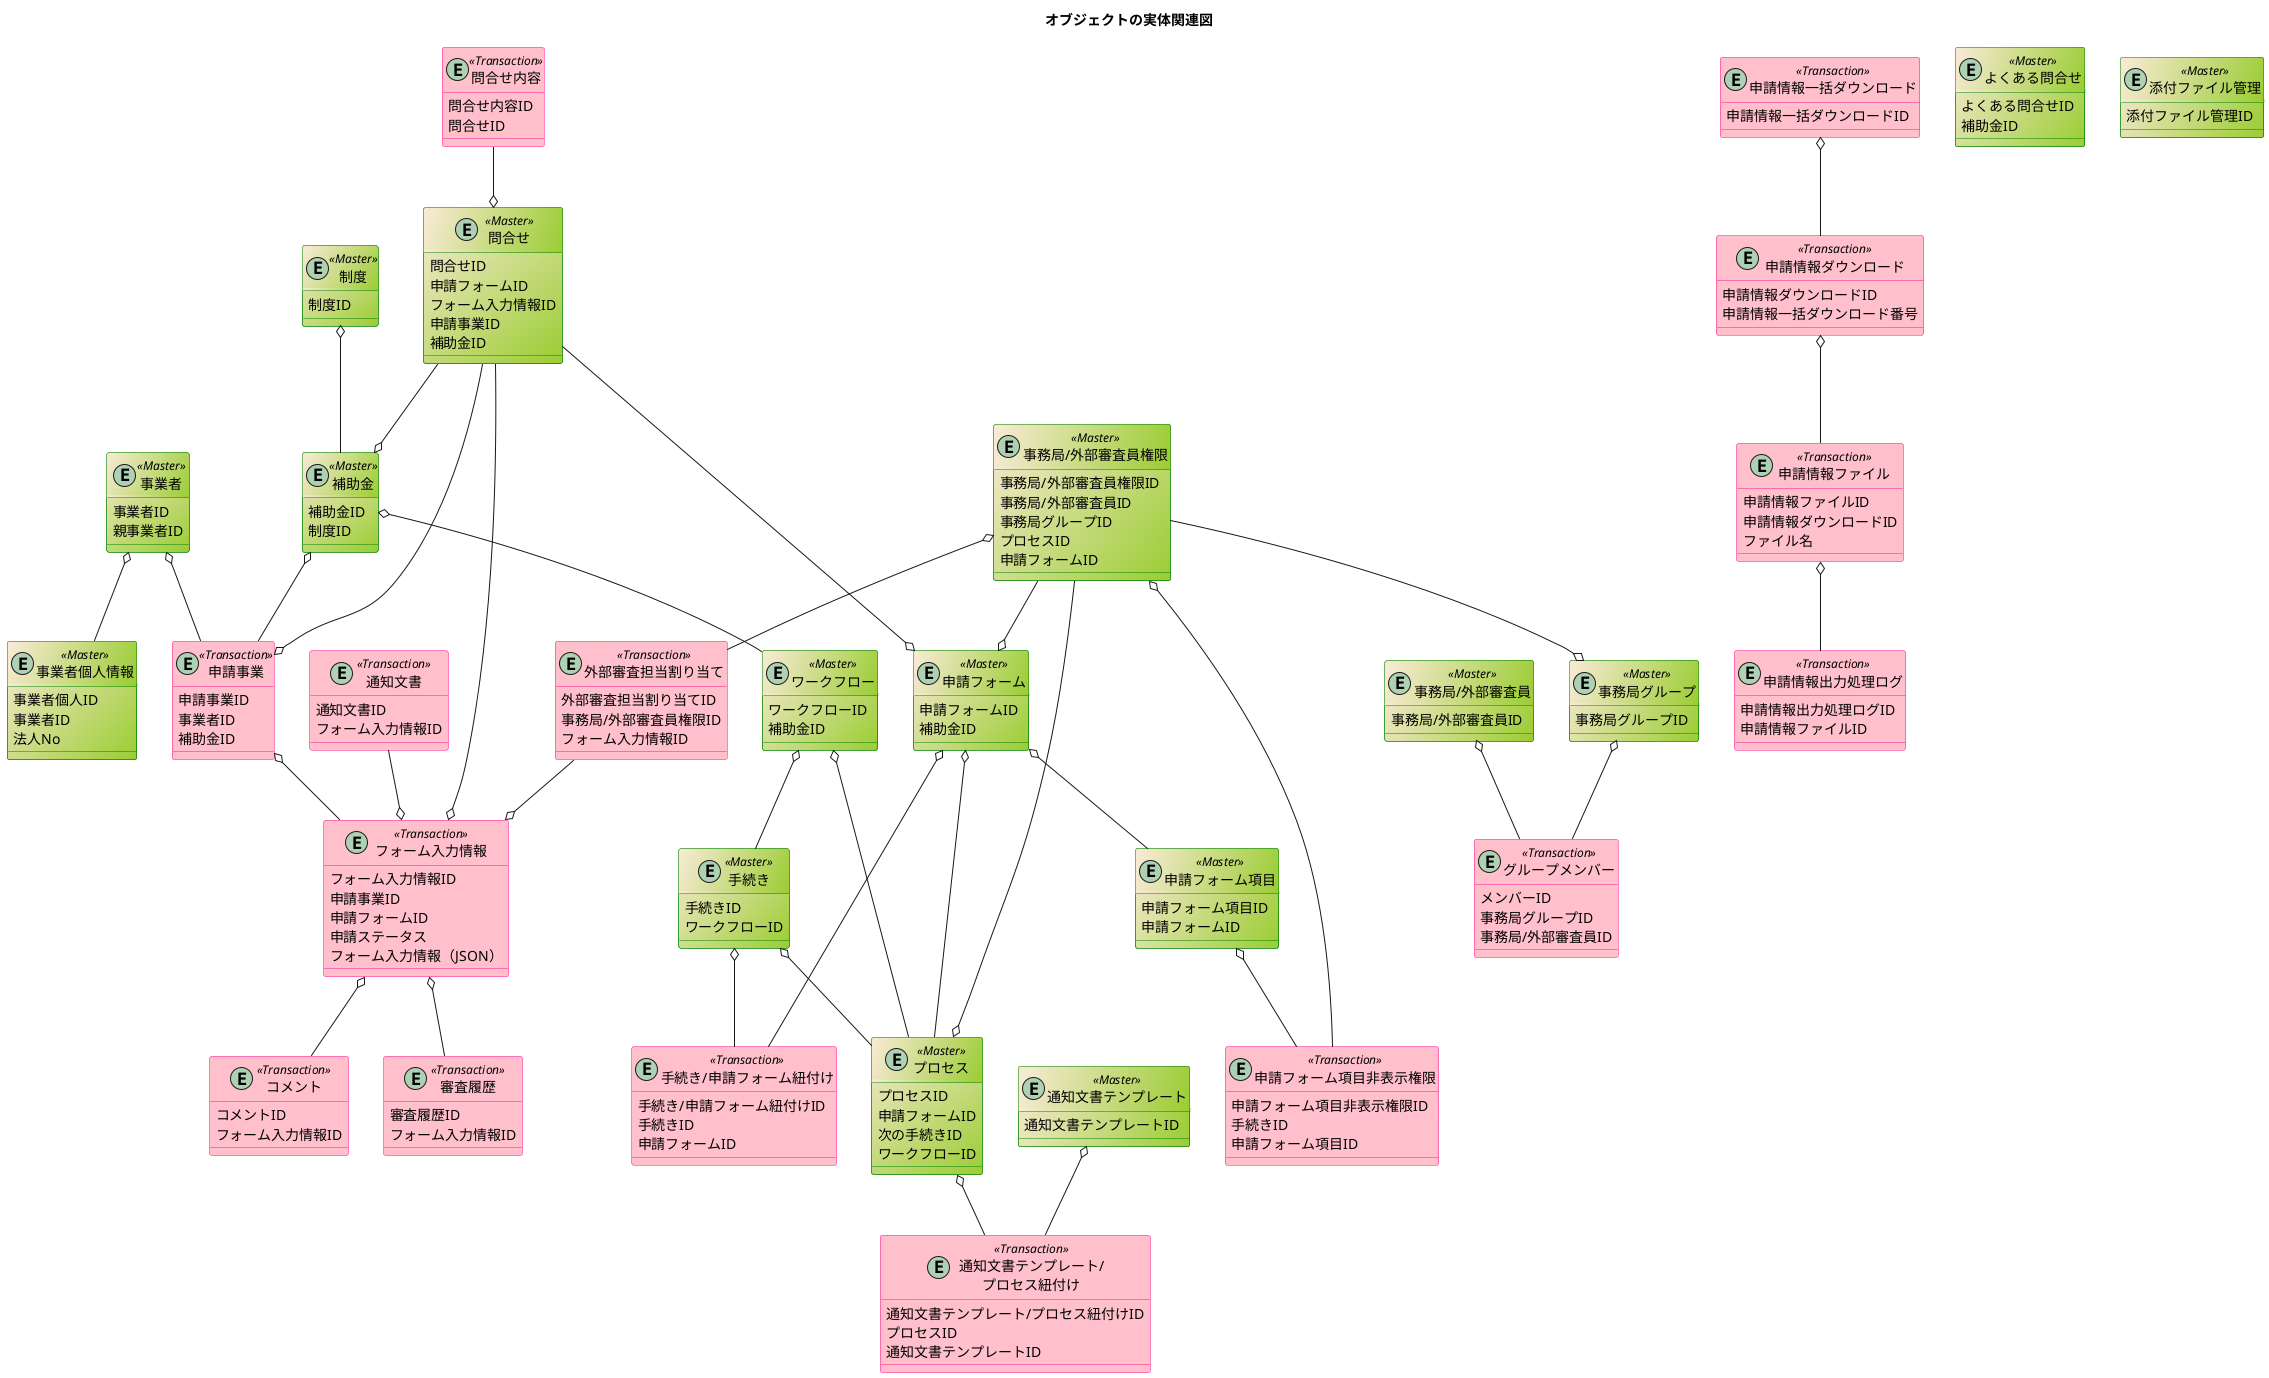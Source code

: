 @startuml オブジェクトの実体関連図
title オブジェクトの実体関連図
skinparam class {
    BackgroundColor<<Master>> AntiqueWhite/YellowGreen
    BorderColor<<Master>> Green
    BackgroundColor<<Transaction>> Pink
    BorderColor<<Transaction>> DeepPink
}


entity "事業者" as Account<<Master>>{
    事業者ID
    親事業者ID
}

entity "事業者個人情報" as Contact<<Master>>{
    事業者個人ID
    事業者ID
    法人No
}

entity "申請事業" as RequestProject<<Transaction>>{
    申請事業ID
    事業者ID
    補助金ID
}

entity "フォーム入力情報" as RequestFormInputData<<Transaction>>{
    フォーム入力情報ID
    申請事業ID
    申請フォームID
    申請ステータス
    フォーム入力情報（JSON）
}

entity "コメント" as Comment<<Transaction>>{
    コメントID
    フォーム入力情報ID
}

entity "通知文書" as NotificationDocument<<Transaction>>{
    通知文書ID
    フォーム入力情報ID
}

NotificationDocument --o RequestFormInputData

entity "審査履歴" as AuditHistory<<Transaction>>{
    審査履歴ID
    フォーム入力情報ID
}

Account o-- Contact
Account o-- RequestProject
RequestProject o-- RequestFormInputData
RequestFormInputData o-- Comment
RequestFormInputData o-- AuditHistory

entity "制度" as Institution<<Master>>{
    制度ID
}

entity "補助金" as Subsidy<<Master>>{
    補助金ID
    制度ID
}

Institution o-- Subsidy
Subsidy o-- RequestProject

entity "ワークフロー" as Workflow<<Master>>{
    ワークフローID
    補助金ID
}

entity "手続き" as Procedure<<Master>>{
    手続きID
    ワークフローID
}

entity "手続き/申請フォーム紐付け" as ProcedureRequestFormRelation<<Transaction>>{
    手続き/申請フォーム紐付けID
    手続きID
    申請フォームID
}

Subsidy o-- Workflow
Workflow o-- Procedure
Procedure o-- ProcedureRequestFormRelation

entity "申請フォーム" as RequestForm<<Master>>{
    申請フォームID
    補助金ID
}

entity "申請フォーム項目" as RequestFormElement<<Master>>{
    申請フォーム項目ID
    申請フォームID
}

entity "申請フォーム項目非表示権限" as HiddenRequestFormElement<<Transaction>>{
    申請フォーム項目非表示権限ID
    手続きID
    申請フォーム項目ID
}

RequestForm o-- ProcedureRequestFormRelation

entity "プロセス" as Process<<Master>>{
    プロセスID
    申請フォームID
    次の手続きID
    ワークフローID
}

Procedure o-- Process
Workflow o-- Process
RequestForm o-- RequestFormElement
RequestForm o-- Process

entity "通知文書テンプレート/\nプロセス紐付け" as ProcessNotificationDocument<<Transaction>>{
    通知文書テンプレート/プロセス紐付けID
    プロセスID
    通知文書テンプレートID
}

entity "通知文書テンプレート" as NotificationDocumentTemplate<<Master>>{
    通知文書テンプレートID
}

Process o-- ProcessNotificationDocument
NotificationDocumentTemplate o-- ProcessNotificationDocument

entity "事務局/外部審査員権限" as AuditorAuthority<<Master>>{
    事務局/外部審査員権限ID
    事務局/外部審査員ID
    事務局グループID
    プロセスID
    申請フォームID
}

RequestFormElement o-- HiddenRequestFormElement

entity "外部審査担当割り当て" as ExternalAuditorRequestAssignment<<Transaction>>{
    外部審査担当割り当てID
    事務局/外部審査員権限ID
    フォーム入力情報ID
}
ExternalAuditorRequestAssignment --o RequestFormInputData
AuditorAuthority o-- HiddenRequestFormElement
AuditorAuthority o-- ExternalAuditorRequestAssignment

entity "事務局/外部審査員" as SecretariatAccount<<Master>>{
    事務局/外部審査員ID
}

entity "事務局グループ" as SecretariatGroup<<Master>>{
    事務局グループID
}

entity "グループメンバー" as SecretariatGroupAuditor<<Transaction>>{
    メンバーID
    事務局グループID
    事務局/外部審査員ID
}

SecretariatAccount o-- SecretariatGroupAuditor
SecretariatGroup o-- SecretariatGroupAuditor

entity "申請情報一括ダウンロード" as RequestInfoBunchDownload<<Transaction>>{
    申請情報一括ダウンロードID
}

entity "申請情報ダウンロード" as RequestInfoFileDow<<Transaction>>{
    申請情報ダウンロードID
    申請情報一括ダウンロード番号
}

RequestInfoBunchDownload o-- RequestInfoFileDow

entity "申請情報ファイル" as RequestInfoFile<<Transaction>>{
    申請情報ファイルID
    申請情報ダウンロードID
    ファイル名
}

entity "申請情報出力処理ログ" as RequestInfoFileInput<<Transaction>>{
    申請情報出力処理ログID
    申請情報ファイルID
}

RequestInfoFileDow o-- RequestInfoFile
RequestInfoFile o-- RequestInfoFileInput

entity "問合せ" as Consult<<Master>>{
    問合せID
    申請フォームID
    フォーム入力情報ID
    申請事業ID
    補助金ID
}

Consult --o RequestForm
Consult --o RequestFormInputData
Consult --o RequestProject
Consult --o Subsidy

entity "問合せ内容" as ConsultContent<<Transaction>>{
    問合せ内容ID
    問合せID
}

entity "よくある問合せ" as FrequentlyAskedQuestion<<Master>>{
    よくある問合せID
    補助金ID
}

entity "添付ファイル管理" as FileStore<<Master>>{
    添付ファイル管理ID
}

ConsultContent --o Consult
AuditorAuthority --o SecretariatGroup
AuditorAuthority --o Process
AuditorAuthority --o RequestForm